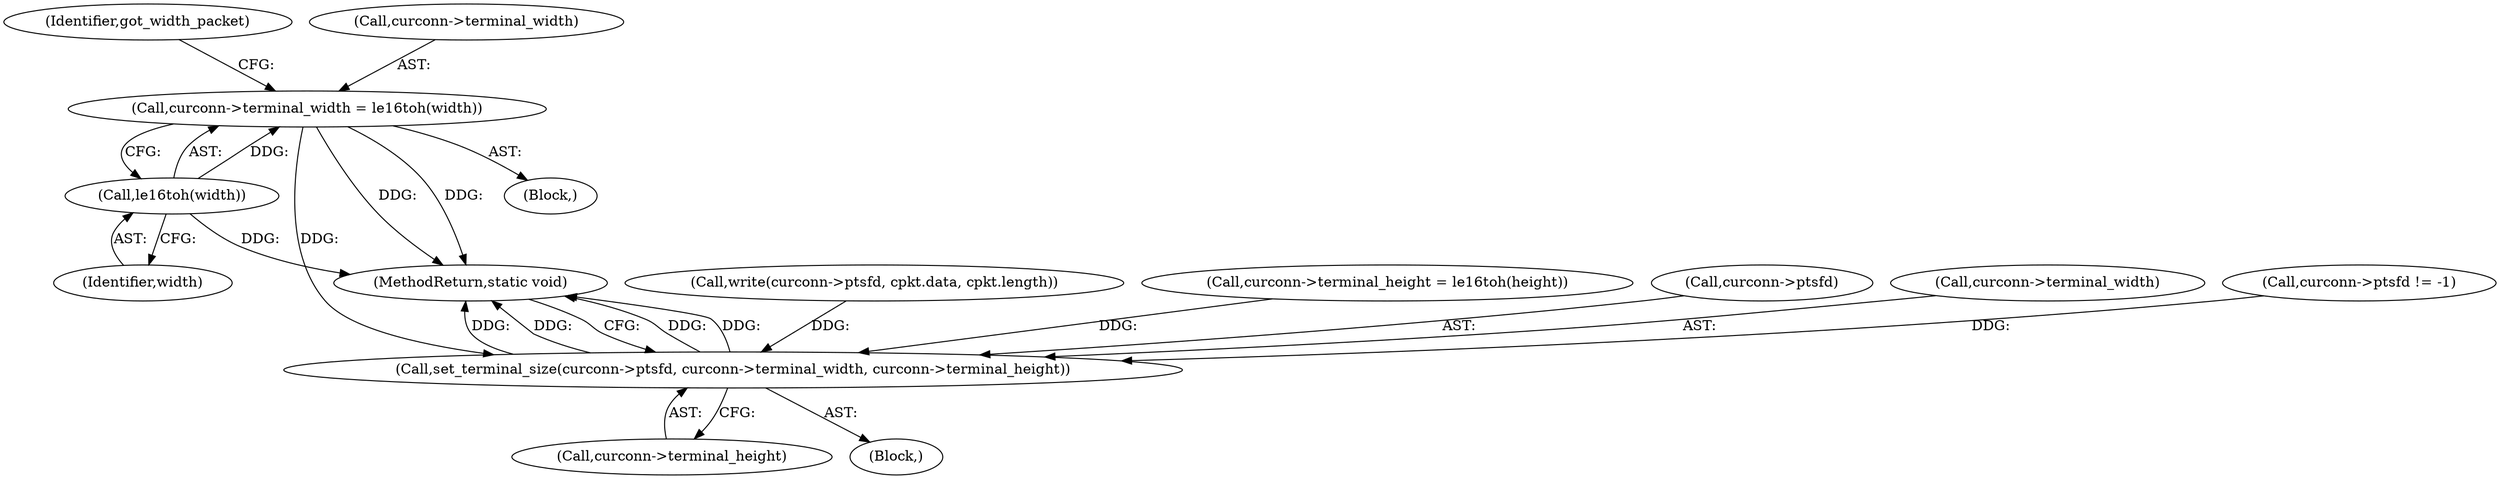 digraph "0_MAC-Telnet_b69d11727d4f0f8cf719c79e3fb700f55ca03e9a_1@pointer" {
"1000302" [label="(Call,curconn->terminal_width = le16toh(width))"];
"1000306" [label="(Call,le16toh(width))"];
"1000483" [label="(Call,set_terminal_size(curconn->ptsfd, curconn->terminal_width, curconn->terminal_height))"];
"1000432" [label="(Call,write(curconn->ptsfd, cpkt.data, cpkt.length))"];
"1000333" [label="(Call,curconn->terminal_height = le16toh(height))"];
"1000309" [label="(Identifier,got_width_packet)"];
"1000302" [label="(Call,curconn->terminal_width = le16toh(width))"];
"1000490" [label="(Call,curconn->terminal_height)"];
"1000307" [label="(Identifier,width)"];
"1000493" [label="(MethodReturn,static void)"];
"1000293" [label="(Block,)"];
"1000482" [label="(Block,)"];
"1000484" [label="(Call,curconn->ptsfd)"];
"1000303" [label="(Call,curconn->terminal_width)"];
"1000487" [label="(Call,curconn->terminal_width)"];
"1000483" [label="(Call,set_terminal_size(curconn->ptsfd, curconn->terminal_width, curconn->terminal_height))"];
"1000425" [label="(Call,curconn->ptsfd != -1)"];
"1000306" [label="(Call,le16toh(width))"];
"1000302" -> "1000293"  [label="AST: "];
"1000302" -> "1000306"  [label="CFG: "];
"1000303" -> "1000302"  [label="AST: "];
"1000306" -> "1000302"  [label="AST: "];
"1000309" -> "1000302"  [label="CFG: "];
"1000302" -> "1000493"  [label="DDG: "];
"1000302" -> "1000493"  [label="DDG: "];
"1000306" -> "1000302"  [label="DDG: "];
"1000302" -> "1000483"  [label="DDG: "];
"1000306" -> "1000307"  [label="CFG: "];
"1000307" -> "1000306"  [label="AST: "];
"1000306" -> "1000493"  [label="DDG: "];
"1000483" -> "1000482"  [label="AST: "];
"1000483" -> "1000490"  [label="CFG: "];
"1000484" -> "1000483"  [label="AST: "];
"1000487" -> "1000483"  [label="AST: "];
"1000490" -> "1000483"  [label="AST: "];
"1000493" -> "1000483"  [label="CFG: "];
"1000483" -> "1000493"  [label="DDG: "];
"1000483" -> "1000493"  [label="DDG: "];
"1000483" -> "1000493"  [label="DDG: "];
"1000483" -> "1000493"  [label="DDG: "];
"1000425" -> "1000483"  [label="DDG: "];
"1000432" -> "1000483"  [label="DDG: "];
"1000333" -> "1000483"  [label="DDG: "];
}
